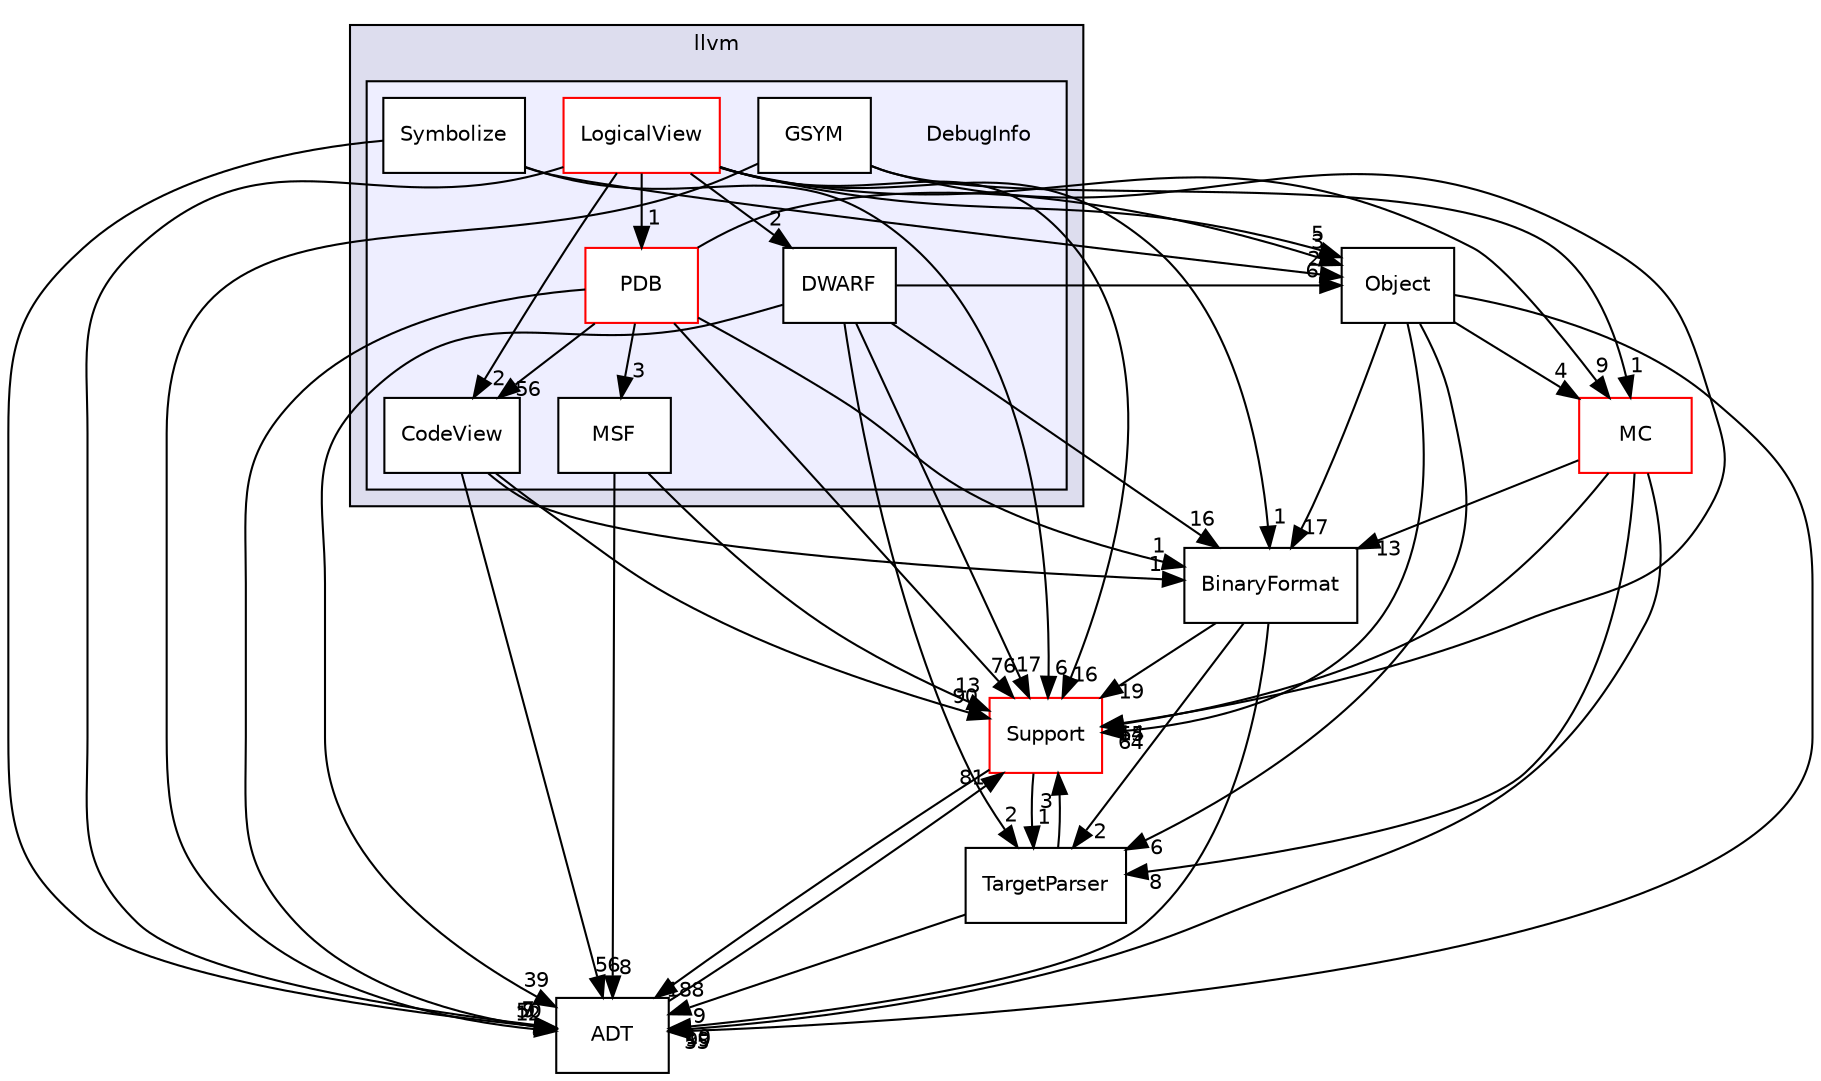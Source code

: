 digraph "include/llvm/DebugInfo" {
  bgcolor=transparent;
  compound=true
  node [ fontsize="10", fontname="Helvetica"];
  edge [ labelfontsize="10", labelfontname="Helvetica"];
  subgraph clusterdir_dcde91663b8816e1e2311938ccd8f690 {
    graph [ bgcolor="#ddddee", pencolor="black", label="llvm" fontname="Helvetica", fontsize="10", URL="dir_dcde91663b8816e1e2311938ccd8f690.html"]
  subgraph clusterdir_fc2cd323963d6c4db27150ccf17ad26a {
    graph [ bgcolor="#eeeeff", pencolor="black", label="" URL="dir_fc2cd323963d6c4db27150ccf17ad26a.html"];
    dir_fc2cd323963d6c4db27150ccf17ad26a [shape=plaintext label="DebugInfo"];
    dir_9d501704383c1e44b20a16840092724c [shape=box label="CodeView" color="black" fillcolor="white" style="filled" URL="dir_9d501704383c1e44b20a16840092724c.html"];
    dir_d6562760f68171f98e868e87aabab86b [shape=box label="DWARF" color="black" fillcolor="white" style="filled" URL="dir_d6562760f68171f98e868e87aabab86b.html"];
    dir_11913c55ade52754878c574ae3024754 [shape=box label="GSYM" color="black" fillcolor="white" style="filled" URL="dir_11913c55ade52754878c574ae3024754.html"];
    dir_101ccf94e70df71c4d8d8d0d648150c3 [shape=box label="LogicalView" color="red" fillcolor="white" style="filled" URL="dir_101ccf94e70df71c4d8d8d0d648150c3.html"];
    dir_80efc3cf491d6c371bccd82c5a7f3231 [shape=box label="MSF" color="black" fillcolor="white" style="filled" URL="dir_80efc3cf491d6c371bccd82c5a7f3231.html"];
    dir_517813d003cf5f8a9c7902976140e3c9 [shape=box label="PDB" color="red" fillcolor="white" style="filled" URL="dir_517813d003cf5f8a9c7902976140e3c9.html"];
    dir_b81bc3f63343e7423281f2d423374f98 [shape=box label="Symbolize" color="black" fillcolor="white" style="filled" URL="dir_b81bc3f63343e7423281f2d423374f98.html"];
  }
  }
  dir_b21276aa901501839874154d4047f901 [shape=box label="Object" URL="dir_b21276aa901501839874154d4047f901.html"];
  dir_3c463fb0a03f5ca9e2abd53334bc8356 [shape=box label="MC" color="red" URL="dir_3c463fb0a03f5ca9e2abd53334bc8356.html"];
  dir_ae1e398ac700924fa434b51c248a5531 [shape=box label="Support" color="red" URL="dir_ae1e398ac700924fa434b51c248a5531.html"];
  dir_32453792af2ba70c54e3ccae3a790d1b [shape=box label="ADT" URL="dir_32453792af2ba70c54e3ccae3a790d1b.html"];
  dir_b404620133d8508a838af4d853306b62 [shape=box label="TargetParser" URL="dir_b404620133d8508a838af4d853306b62.html"];
  dir_76bc56fc1555430657f301d4de3959f5 [shape=box label="BinaryFormat" URL="dir_76bc56fc1555430657f301d4de3959f5.html"];
  dir_b21276aa901501839874154d4047f901->dir_3c463fb0a03f5ca9e2abd53334bc8356 [headlabel="4", labeldistance=1.5 headhref="dir_000023_000281.html"];
  dir_b21276aa901501839874154d4047f901->dir_ae1e398ac700924fa434b51c248a5531 [headlabel="64", labeldistance=1.5 headhref="dir_000023_000011.html"];
  dir_b21276aa901501839874154d4047f901->dir_32453792af2ba70c54e3ccae3a790d1b [headlabel="55", labeldistance=1.5 headhref="dir_000023_000007.html"];
  dir_b21276aa901501839874154d4047f901->dir_b404620133d8508a838af4d853306b62 [headlabel="6", labeldistance=1.5 headhref="dir_000023_000029.html"];
  dir_b21276aa901501839874154d4047f901->dir_76bc56fc1555430657f301d4de3959f5 [headlabel="17", labeldistance=1.5 headhref="dir_000023_000020.html"];
  dir_101ccf94e70df71c4d8d8d0d648150c3->dir_b21276aa901501839874154d4047f901 [headlabel="5", labeldistance=1.5 headhref="dir_000254_000023.html"];
  dir_101ccf94e70df71c4d8d8d0d648150c3->dir_d6562760f68171f98e868e87aabab86b [headlabel="2", labeldistance=1.5 headhref="dir_000254_000252.html"];
  dir_101ccf94e70df71c4d8d8d0d648150c3->dir_3c463fb0a03f5ca9e2abd53334bc8356 [headlabel="9", labeldistance=1.5 headhref="dir_000254_000281.html"];
  dir_101ccf94e70df71c4d8d8d0d648150c3->dir_ae1e398ac700924fa434b51c248a5531 [headlabel="16", labeldistance=1.5 headhref="dir_000254_000011.html"];
  dir_101ccf94e70df71c4d8d8d0d648150c3->dir_32453792af2ba70c54e3ccae3a790d1b [headlabel="7", labeldistance=1.5 headhref="dir_000254_000007.html"];
  dir_101ccf94e70df71c4d8d8d0d648150c3->dir_517813d003cf5f8a9c7902976140e3c9 [headlabel="1", labeldistance=1.5 headhref="dir_000254_000250.html"];
  dir_101ccf94e70df71c4d8d8d0d648150c3->dir_9d501704383c1e44b20a16840092724c [headlabel="2", labeldistance=1.5 headhref="dir_000254_000249.html"];
  dir_101ccf94e70df71c4d8d8d0d648150c3->dir_76bc56fc1555430657f301d4de3959f5 [headlabel="1", labeldistance=1.5 headhref="dir_000254_000020.html"];
  dir_d6562760f68171f98e868e87aabab86b->dir_b21276aa901501839874154d4047f901 [headlabel="6", labeldistance=1.5 headhref="dir_000252_000023.html"];
  dir_d6562760f68171f98e868e87aabab86b->dir_ae1e398ac700924fa434b51c248a5531 [headlabel="17", labeldistance=1.5 headhref="dir_000252_000011.html"];
  dir_d6562760f68171f98e868e87aabab86b->dir_32453792af2ba70c54e3ccae3a790d1b [headlabel="39", labeldistance=1.5 headhref="dir_000252_000007.html"];
  dir_d6562760f68171f98e868e87aabab86b->dir_b404620133d8508a838af4d853306b62 [headlabel="2", labeldistance=1.5 headhref="dir_000252_000029.html"];
  dir_d6562760f68171f98e868e87aabab86b->dir_76bc56fc1555430657f301d4de3959f5 [headlabel="16", labeldistance=1.5 headhref="dir_000252_000020.html"];
  dir_3c463fb0a03f5ca9e2abd53334bc8356->dir_ae1e398ac700924fa434b51c248a5531 [headlabel="55", labeldistance=1.5 headhref="dir_000281_000011.html"];
  dir_3c463fb0a03f5ca9e2abd53334bc8356->dir_32453792af2ba70c54e3ccae3a790d1b [headlabel="99", labeldistance=1.5 headhref="dir_000281_000007.html"];
  dir_3c463fb0a03f5ca9e2abd53334bc8356->dir_b404620133d8508a838af4d853306b62 [headlabel="8", labeldistance=1.5 headhref="dir_000281_000029.html"];
  dir_3c463fb0a03f5ca9e2abd53334bc8356->dir_76bc56fc1555430657f301d4de3959f5 [headlabel="13", labeldistance=1.5 headhref="dir_000281_000020.html"];
  dir_ae1e398ac700924fa434b51c248a5531->dir_32453792af2ba70c54e3ccae3a790d1b [headlabel="188", labeldistance=1.5 headhref="dir_000011_000007.html"];
  dir_ae1e398ac700924fa434b51c248a5531->dir_b404620133d8508a838af4d853306b62 [headlabel="1", labeldistance=1.5 headhref="dir_000011_000029.html"];
  dir_80efc3cf491d6c371bccd82c5a7f3231->dir_ae1e398ac700924fa434b51c248a5531 [headlabel="13", labeldistance=1.5 headhref="dir_000257_000011.html"];
  dir_80efc3cf491d6c371bccd82c5a7f3231->dir_32453792af2ba70c54e3ccae3a790d1b [headlabel="8", labeldistance=1.5 headhref="dir_000257_000007.html"];
  dir_b81bc3f63343e7423281f2d423374f98->dir_b21276aa901501839874154d4047f901 [headlabel="2", labeldistance=1.5 headhref="dir_000259_000023.html"];
  dir_b81bc3f63343e7423281f2d423374f98->dir_ae1e398ac700924fa434b51c248a5531 [headlabel="6", labeldistance=1.5 headhref="dir_000259_000011.html"];
  dir_b81bc3f63343e7423281f2d423374f98->dir_32453792af2ba70c54e3ccae3a790d1b [headlabel="9", labeldistance=1.5 headhref="dir_000259_000007.html"];
  dir_32453792af2ba70c54e3ccae3a790d1b->dir_ae1e398ac700924fa434b51c248a5531 [headlabel="81", labeldistance=1.5 headhref="dir_000007_000011.html"];
  dir_b404620133d8508a838af4d853306b62->dir_ae1e398ac700924fa434b51c248a5531 [headlabel="3", labeldistance=1.5 headhref="dir_000029_000011.html"];
  dir_b404620133d8508a838af4d853306b62->dir_32453792af2ba70c54e3ccae3a790d1b [headlabel="9", labeldistance=1.5 headhref="dir_000029_000007.html"];
  dir_11913c55ade52754878c574ae3024754->dir_3c463fb0a03f5ca9e2abd53334bc8356 [headlabel="1", labeldistance=1.5 headhref="dir_000253_000281.html"];
  dir_11913c55ade52754878c574ae3024754->dir_ae1e398ac700924fa434b51c248a5531 [headlabel="14", labeldistance=1.5 headhref="dir_000253_000011.html"];
  dir_11913c55ade52754878c574ae3024754->dir_32453792af2ba70c54e3ccae3a790d1b [headlabel="12", labeldistance=1.5 headhref="dir_000253_000007.html"];
  dir_517813d003cf5f8a9c7902976140e3c9->dir_b21276aa901501839874154d4047f901 [headlabel="3", labeldistance=1.5 headhref="dir_000250_000023.html"];
  dir_517813d003cf5f8a9c7902976140e3c9->dir_80efc3cf491d6c371bccd82c5a7f3231 [headlabel="3", labeldistance=1.5 headhref="dir_000250_000257.html"];
  dir_517813d003cf5f8a9c7902976140e3c9->dir_ae1e398ac700924fa434b51c248a5531 [headlabel="76", labeldistance=1.5 headhref="dir_000250_000011.html"];
  dir_517813d003cf5f8a9c7902976140e3c9->dir_32453792af2ba70c54e3ccae3a790d1b [headlabel="50", labeldistance=1.5 headhref="dir_000250_000007.html"];
  dir_517813d003cf5f8a9c7902976140e3c9->dir_9d501704383c1e44b20a16840092724c [headlabel="56", labeldistance=1.5 headhref="dir_000250_000249.html"];
  dir_517813d003cf5f8a9c7902976140e3c9->dir_76bc56fc1555430657f301d4de3959f5 [headlabel="1", labeldistance=1.5 headhref="dir_000250_000020.html"];
  dir_9d501704383c1e44b20a16840092724c->dir_ae1e398ac700924fa434b51c248a5531 [headlabel="90", labeldistance=1.5 headhref="dir_000249_000011.html"];
  dir_9d501704383c1e44b20a16840092724c->dir_32453792af2ba70c54e3ccae3a790d1b [headlabel="56", labeldistance=1.5 headhref="dir_000249_000007.html"];
  dir_9d501704383c1e44b20a16840092724c->dir_76bc56fc1555430657f301d4de3959f5 [headlabel="1", labeldistance=1.5 headhref="dir_000249_000020.html"];
  dir_76bc56fc1555430657f301d4de3959f5->dir_ae1e398ac700924fa434b51c248a5531 [headlabel="19", labeldistance=1.5 headhref="dir_000020_000011.html"];
  dir_76bc56fc1555430657f301d4de3959f5->dir_32453792af2ba70c54e3ccae3a790d1b [headlabel="10", labeldistance=1.5 headhref="dir_000020_000007.html"];
  dir_76bc56fc1555430657f301d4de3959f5->dir_b404620133d8508a838af4d853306b62 [headlabel="2", labeldistance=1.5 headhref="dir_000020_000029.html"];
}
